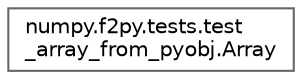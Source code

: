 digraph "Graphical Class Hierarchy"
{
 // LATEX_PDF_SIZE
  bgcolor="transparent";
  edge [fontname=Helvetica,fontsize=10,labelfontname=Helvetica,labelfontsize=10];
  node [fontname=Helvetica,fontsize=10,shape=box,height=0.2,width=0.4];
  rankdir="LR";
  Node0 [id="Node000000",label="numpy.f2py.tests.test\l_array_from_pyobj.Array",height=0.2,width=0.4,color="grey40", fillcolor="white", style="filled",URL="$da/dd8/classnumpy_1_1f2py_1_1tests_1_1test__array__from__pyobj_1_1Array.html",tooltip=" "];
}
